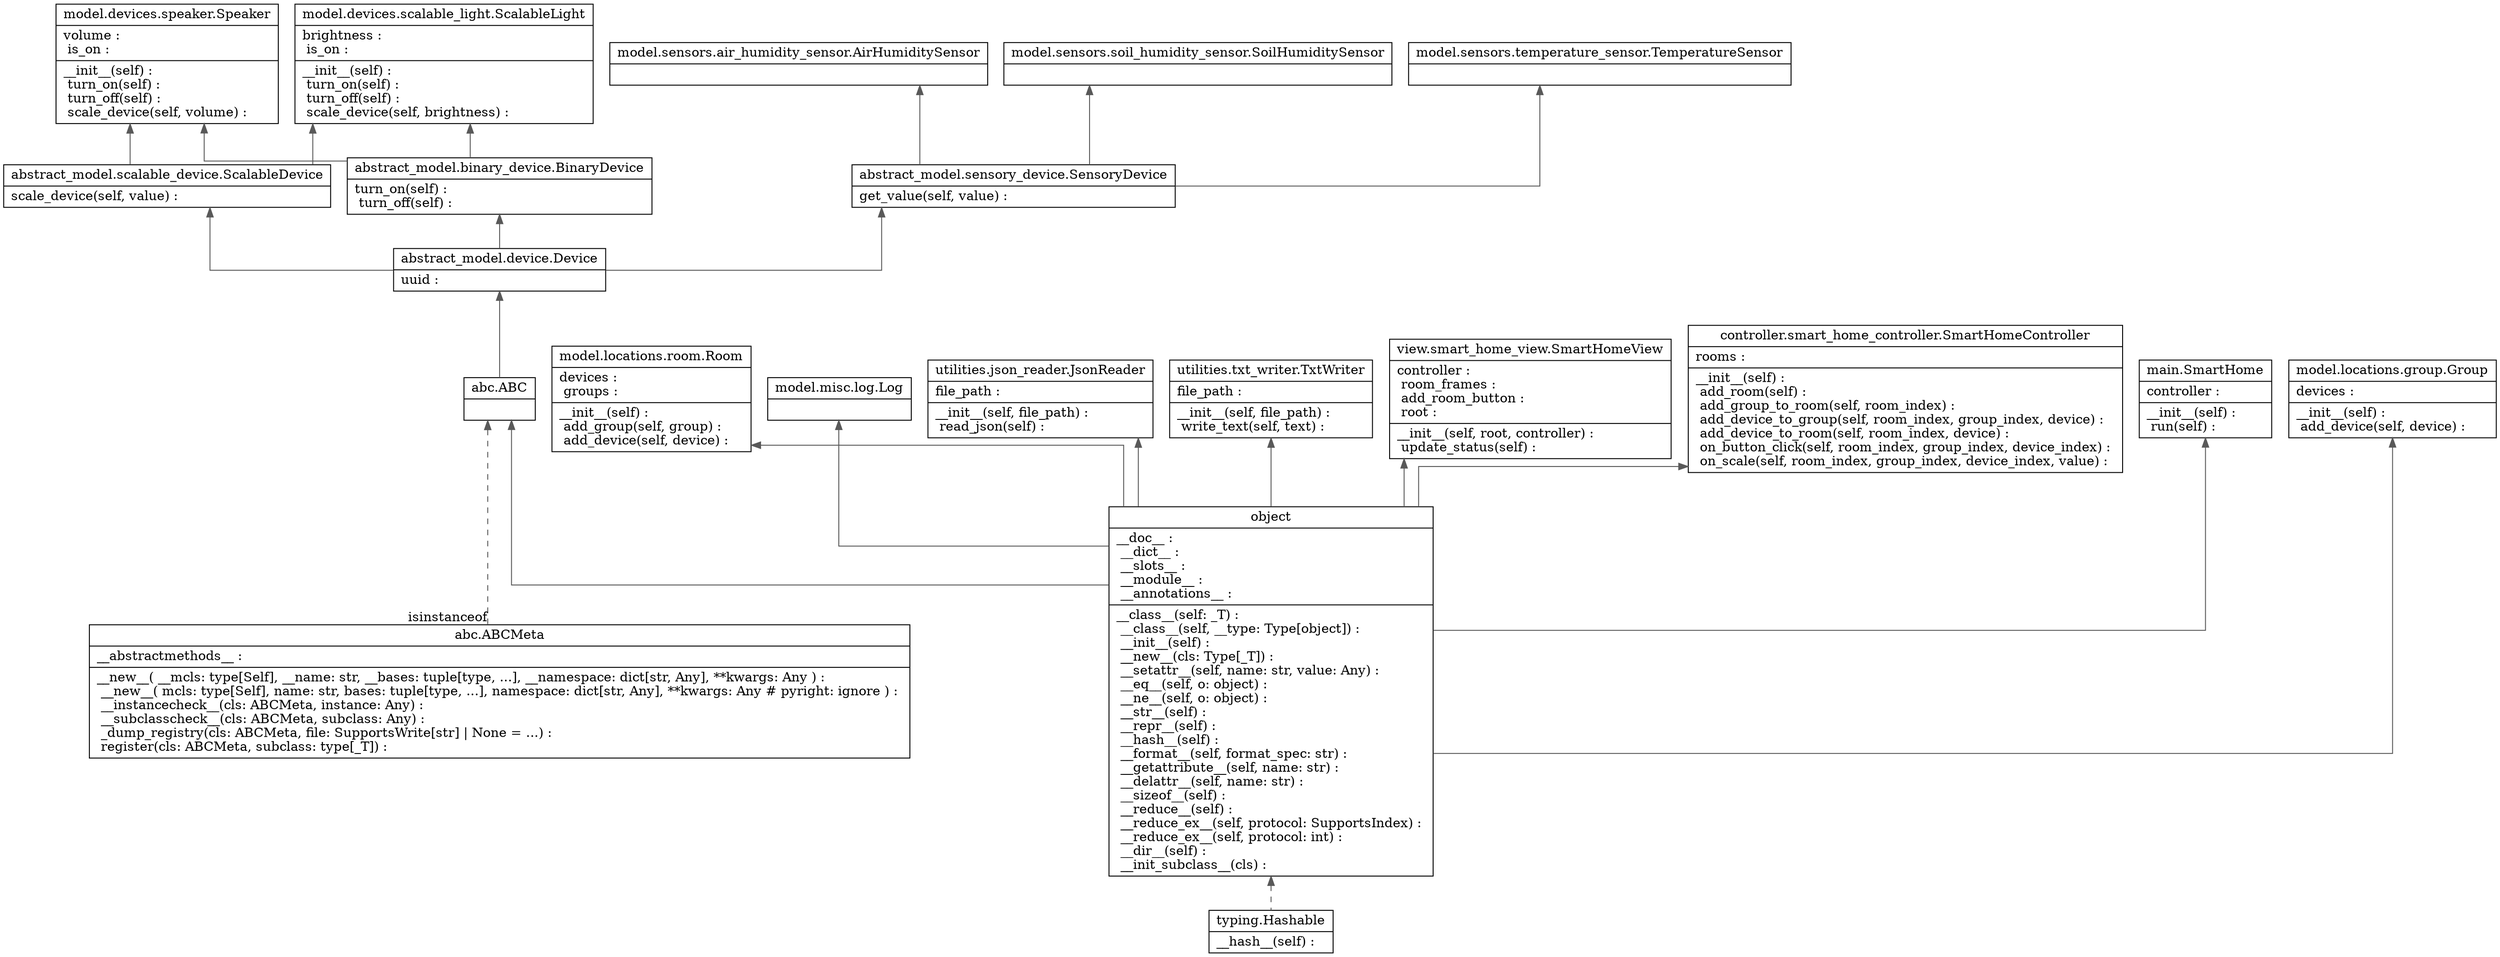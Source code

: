digraph "src" {

splines  = ortho;
fontname = "Inconsolata";

node [colorscheme = ylgnbu4];
edge [colorscheme = dark28, dir = both];

"abc.ABC"                                               [shape = record, label = "{ abc.ABC |  }"];
"abc.ABCMeta"                                           [shape = record, label = "{ abc.ABCMeta |  __abstractmethods__ : \l| __new__(
            __mcls: type[Self], __name: str, __bases: tuple[type, ...], __namespace: dict[str, Any], **kwargs: Any
        ) : \l  __new__(
            mcls: type[Self], name: str, bases: tuple[type, ...], namespace: dict[str, Any], **kwargs: Any  # pyright: ignore
        ) : \l  __instancecheck__(cls: ABCMeta, instance: Any) : \l  __subclasscheck__(cls: ABCMeta, subclass: Any) : \l  _dump_registry(cls: ABCMeta, file: SupportsWrite[str] \| None = ...) : \l  register(cls: ABCMeta, subclass: type[_T]) : \l }"];
"abstract_model.binary_device.BinaryDevice"             [shape = record, label = "{ abstract_model.binary_device.BinaryDevice |  turn_on(self) : \l  turn_off(self) : \l }"];
"abstract_model.device.Device"                          [shape = record, label = "{ abstract_model.device.Device |  uuid : \l }"];
"abstract_model.scalable_device.ScalableDevice"         [shape = record, label = "{ abstract_model.scalable_device.ScalableDevice |  scale_device(self, value) : \l }"];
"abstract_model.sensory_device.SensoryDevice"           [shape = record, label = "{ abstract_model.sensory_device.SensoryDevice |  get_value(self, value) : \l }"];
"controller.smart_home_controller.SmartHomeController"  [shape = record, label = "{ controller.smart_home_controller.SmartHomeController |  rooms : \l| __init__(self) : \l  add_room(self) : \l  add_group_to_room(self, room_index) : \l  add_device_to_group(self, room_index, group_index, device) : \l  add_device_to_room(self, room_index, device) : \l  on_button_click(self, room_index, group_index, device_index) : \l  on_scale(self, room_index, group_index, device_index, value) : \l }"];
"main.SmartHome"                                        [shape = record, label = "{ main.SmartHome |  controller : \l| __init__(self) : \l  run(self) : \l }"];
"model.devices.scalable_light.ScalableLight"            [shape = record, label = "{ model.devices.scalable_light.ScalableLight |  brightness : \l  is_on : \l| __init__(self) : \l  turn_on(self) : \l  turn_off(self) : \l  scale_device(self, brightness) : \l }"];
"model.devices.speaker.Speaker"                         [shape = record, label = "{ model.devices.speaker.Speaker |  volume : \l  is_on : \l| __init__(self) : \l  turn_on(self) : \l  turn_off(self) : \l  scale_device(self, volume) : \l }"];
"model.locations.group.Group"                           [shape = record, label = "{ model.locations.group.Group |  devices : \l| __init__(self) : \l  add_device(self, device) : \l }"];
"model.locations.room.Room"                             [shape = record, label = "{ model.locations.room.Room |  devices : \l  groups : \l| __init__(self) : \l  add_group(self, group) : \l  add_device(self, device) : \l }"];
"model.misc.log.Log"                                    [shape = record, label = "{ model.misc.log.Log |  }"];
"model.sensors.air_humidity_sensor.AirHumiditySensor"   [shape = record, label = "{ model.sensors.air_humidity_sensor.AirHumiditySensor |  }"];
"model.sensors.soil_humidity_sensor.SoilHumiditySensor" [shape = record, label = "{ model.sensors.soil_humidity_sensor.SoilHumiditySensor |  }"];
"model.sensors.temperature_sensor.TemperatureSensor"    [shape = record, label = "{ model.sensors.temperature_sensor.TemperatureSensor |  }"];
object                                                  [shape = record, label = "{ object |  __doc__ : \l  __dict__ : \l  __slots__ : \l  __module__ : \l  __annotations__ : \l| __class__(self: _T) : \l  __class__(self, __type: Type[object]) : \l  __init__(self) : \l  __new__(cls: Type[_T]) : \l  __setattr__(self, name: str, value: Any) : \l  __eq__(self, o: object) : \l  __ne__(self, o: object) : \l  __str__(self) : \l  __repr__(self) : \l  __hash__(self) : \l  __format__(self, format_spec: str) : \l  __getattribute__(self, name: str) : \l  __delattr__(self, name: str) : \l  __sizeof__(self) : \l  __reduce__(self) : \l  __reduce_ex__(self, protocol: SupportsIndex) : \l  __reduce_ex__(self, protocol: int) : \l  __dir__(self) : \l  __init_subclass__(cls) : \l }"];
"typing.Hashable"                                       [shape = record, label = "{ typing.Hashable |  __hash__(self) : \l }"];
"utilities.json_reader.JsonReader"                      [shape = record, label = "{ utilities.json_reader.JsonReader |  file_path : \l| __init__(self, file_path) : \l  read_json(self) : \l }"];
"utilities.txt_writer.TxtWriter"                        [shape = record, label = "{ utilities.txt_writer.TxtWriter |  file_path : \l| __init__(self, file_path) : \l  write_text(self, text) : \l }"];
"view.smart_home_view.SmartHomeView"                    [shape = record, label = "{ view.smart_home_view.SmartHomeView |  controller : \l  room_frames : \l  add_room_button : \l  root : \l| __init__(self, root, controller) : \l  update_status(self) : \l }"];

"abc.ABC"                                               -> "abc.ABCMeta"                                           [color = "#595959", style = dashed, arrowtail = normal  , arrowhead = none    , taillabel = "", label = "", headlabel = "isinstanceof"];
"abc.ABC"                                               -> object                                                  [color = "#595959", style = solid , arrowtail = normal  , arrowhead = none    , taillabel = "", label = "", headlabel = ""];
"abstract_model.binary_device.BinaryDevice"             -> "abstract_model.device.Device"                          [color = "#595959", style = solid , arrowtail = normal  , arrowhead = none    , taillabel = "", label = "", headlabel = ""];
"abstract_model.device.Device"                          -> "abc.ABC"                                               [color = "#595959", style = solid , arrowtail = normal  , arrowhead = none    , taillabel = "", label = "", headlabel = ""];
"abstract_model.scalable_device.ScalableDevice"         -> "abstract_model.device.Device"                          [color = "#595959", style = solid , arrowtail = normal  , arrowhead = none    , taillabel = "", label = "", headlabel = ""];
"abstract_model.sensory_device.SensoryDevice"           -> "abstract_model.device.Device"                          [color = "#595959", style = solid , arrowtail = normal  , arrowhead = none    , taillabel = "", label = "", headlabel = ""];
"controller.smart_home_controller.SmartHomeController"  -> object                                                  [color = "#595959", style = solid , arrowtail = normal  , arrowhead = none    , taillabel = "", label = "", headlabel = ""];
"main.SmartHome"                                        -> object                                                  [color = "#595959", style = solid , arrowtail = normal  , arrowhead = none    , taillabel = "", label = "", headlabel = ""];
"model.devices.scalable_light.ScalableLight"            -> "abstract_model.binary_device.BinaryDevice"             [color = "#595959", style = solid , arrowtail = normal  , arrowhead = none    , taillabel = "", label = "", headlabel = ""];
"model.devices.scalable_light.ScalableLight"            -> "abstract_model.scalable_device.ScalableDevice"         [color = "#595959", style = solid , arrowtail = normal  , arrowhead = none    , taillabel = "", label = "", headlabel = ""];
"model.devices.speaker.Speaker"                         -> "abstract_model.binary_device.BinaryDevice"             [color = "#595959", style = solid , arrowtail = normal  , arrowhead = none    , taillabel = "", label = "", headlabel = ""];
"model.devices.speaker.Speaker"                         -> "abstract_model.scalable_device.ScalableDevice"         [color = "#595959", style = solid , arrowtail = normal  , arrowhead = none    , taillabel = "", label = "", headlabel = ""];
"model.locations.group.Group"                           -> object                                                  [color = "#595959", style = solid , arrowtail = normal  , arrowhead = none    , taillabel = "", label = "", headlabel = ""];
"model.locations.room.Room"                             -> object                                                  [color = "#595959", style = solid , arrowtail = normal  , arrowhead = none    , taillabel = "", label = "", headlabel = ""];
"model.misc.log.Log"                                    -> object                                                  [color = "#595959", style = solid , arrowtail = normal  , arrowhead = none    , taillabel = "", label = "", headlabel = ""];
"model.sensors.air_humidity_sensor.AirHumiditySensor"   -> "abstract_model.sensory_device.SensoryDevice"           [color = "#595959", style = solid , arrowtail = normal  , arrowhead = none    , taillabel = "", label = "", headlabel = ""];
"model.sensors.soil_humidity_sensor.SoilHumiditySensor" -> "abstract_model.sensory_device.SensoryDevice"           [color = "#595959", style = solid , arrowtail = normal  , arrowhead = none    , taillabel = "", label = "", headlabel = ""];
"model.sensors.temperature_sensor.TemperatureSensor"    -> "abstract_model.sensory_device.SensoryDevice"           [color = "#595959", style = solid , arrowtail = normal  , arrowhead = none    , taillabel = "", label = "", headlabel = ""];
object                                                  -> "typing.Hashable"                                       [color = "#595959", style = dashed, arrowtail = normal  , arrowhead = none    , taillabel = "", label = "", headlabel = ""];
"utilities.json_reader.JsonReader"                      -> object                                                  [color = "#595959", style = solid , arrowtail = normal  , arrowhead = none    , taillabel = "", label = "", headlabel = ""];
"utilities.txt_writer.TxtWriter"                        -> object                                                  [color = "#595959", style = solid , arrowtail = normal  , arrowhead = none    , taillabel = "", label = "", headlabel = ""];
"view.smart_home_view.SmartHomeView"                    -> object                                                  [color = "#595959", style = solid , arrowtail = normal  , arrowhead = none    , taillabel = "", label = "", headlabel = ""];

}
